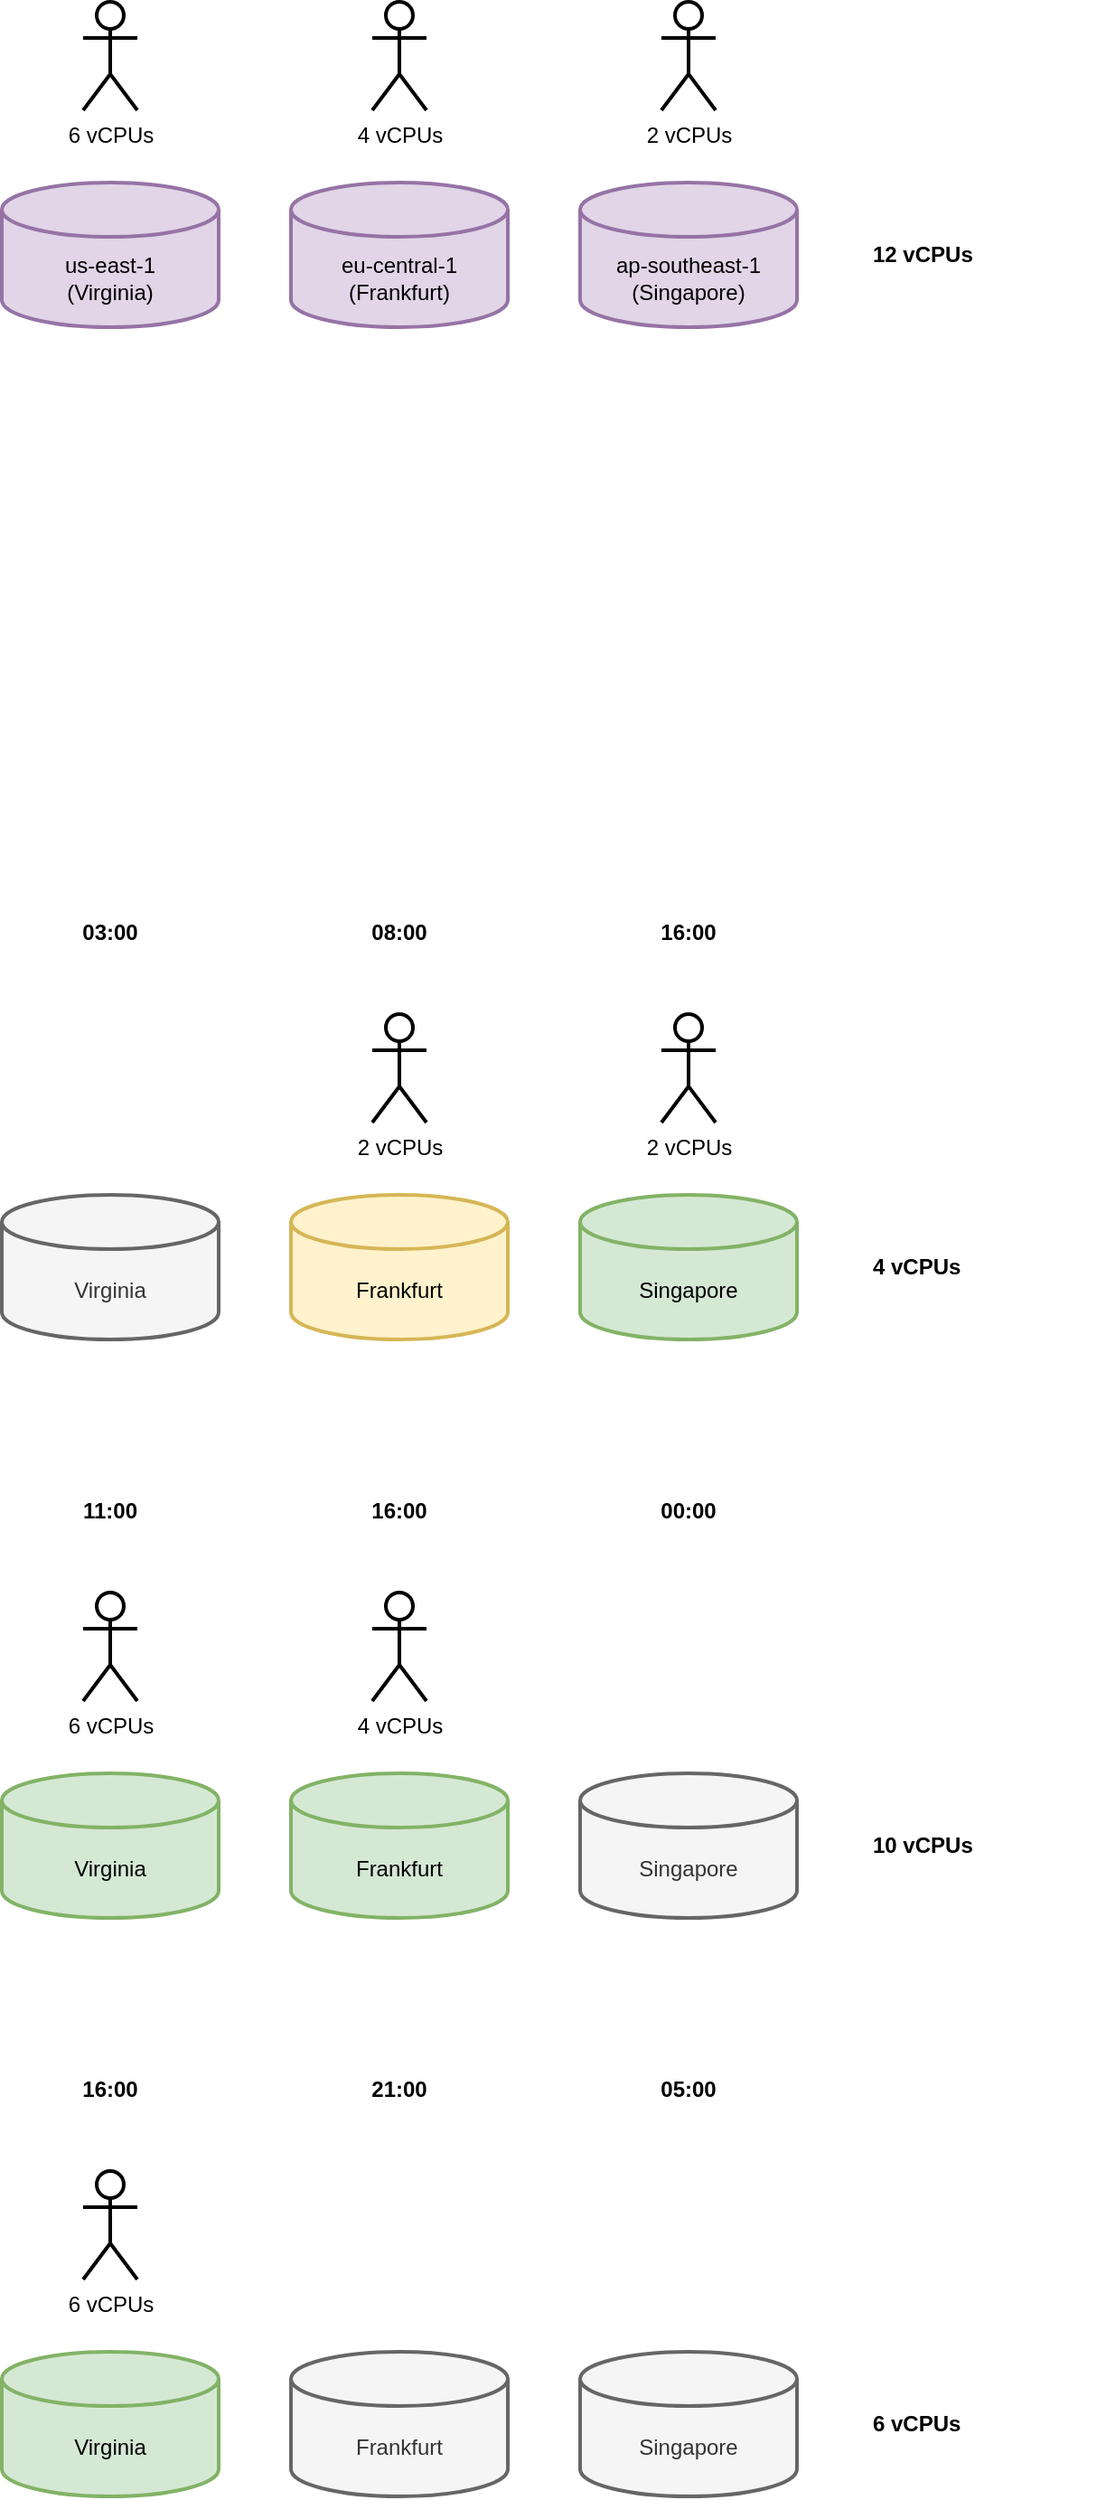 <mxfile>
    <diagram id="egCJQXx5akYZ2FTzE-84" name="Page-1">
        <mxGraphModel dx="853" dy="1656" grid="1" gridSize="10" guides="1" tooltips="1" connect="1" arrows="1" fold="1" page="0" pageScale="1" pageWidth="827" pageHeight="1169" math="0" shadow="0">
            <root>
                <mxCell id="0"/>
                <mxCell id="1" parent="0"/>
                <mxCell id="3" value="Virginia" style="shape=cylinder3;whiteSpace=wrap;html=1;boundedLbl=1;backgroundOutline=1;size=15;strokeWidth=2;fillColor=#f5f5f5;strokeColor=#666666;fontColor=#333333;" parent="1" vertex="1">
                    <mxGeometry x="120" y="240" width="120" height="80" as="geometry"/>
                </mxCell>
                <mxCell id="4" value="Frankfurt" style="shape=cylinder3;whiteSpace=wrap;html=1;boundedLbl=1;backgroundOutline=1;size=15;strokeWidth=2;fillColor=#fff2cc;strokeColor=#d6b656;" parent="1" vertex="1">
                    <mxGeometry x="280" y="240" width="120" height="80" as="geometry"/>
                </mxCell>
                <mxCell id="5" value="Singapore" style="shape=cylinder3;whiteSpace=wrap;html=1;boundedLbl=1;backgroundOutline=1;size=15;strokeWidth=2;fillColor=#d5e8d4;strokeColor=#82b366;" parent="1" vertex="1">
                    <mxGeometry x="440" y="240" width="120" height="80" as="geometry"/>
                </mxCell>
                <mxCell id="6" value="&lt;span style=&quot;color: rgb(0, 0, 0); font-family: Helvetica; font-size: 12px; font-style: normal; font-variant-ligatures: normal; font-variant-caps: normal; font-weight: 400; letter-spacing: normal; orphans: 2; text-align: center; text-indent: 0px; text-transform: none; widows: 2; word-spacing: 0px; -webkit-text-stroke-width: 0px; background-color: rgb(255, 255, 255); text-decoration-thickness: initial; text-decoration-style: initial; text-decoration-color: initial; float: none; display: inline !important;&quot;&gt;2 vCPUs&lt;/span&gt;" style="shape=umlActor;verticalLabelPosition=bottom;verticalAlign=top;html=1;outlineConnect=0;strokeWidth=2;" parent="1" vertex="1">
                    <mxGeometry x="485" y="140" width="30" height="60" as="geometry"/>
                </mxCell>
                <mxCell id="10" value="&lt;span style=&quot;color: rgb(0, 0, 0); font-family: Helvetica; font-size: 12px; font-style: normal; font-variant-ligatures: normal; font-variant-caps: normal; font-weight: 400; letter-spacing: normal; orphans: 2; text-align: center; text-indent: 0px; text-transform: none; widows: 2; word-spacing: 0px; -webkit-text-stroke-width: 0px; background-color: rgb(255, 255, 255); text-decoration-thickness: initial; text-decoration-style: initial; text-decoration-color: initial; float: none; display: inline !important;&quot;&gt;2 vCPUs&lt;/span&gt;" style="shape=umlActor;verticalLabelPosition=bottom;verticalAlign=top;html=1;outlineConnect=0;strokeWidth=2;" parent="1" vertex="1">
                    <mxGeometry x="325" y="140" width="30" height="60" as="geometry"/>
                </mxCell>
                <mxCell id="14" value="Virginia" style="shape=cylinder3;whiteSpace=wrap;html=1;boundedLbl=1;backgroundOutline=1;size=15;strokeWidth=2;fillColor=#d5e8d4;strokeColor=#82b366;" parent="1" vertex="1">
                    <mxGeometry x="120" y="560" width="120" height="80" as="geometry"/>
                </mxCell>
                <mxCell id="15" value="Frankfurt" style="shape=cylinder3;whiteSpace=wrap;html=1;boundedLbl=1;backgroundOutline=1;size=15;strokeWidth=2;fillColor=#d5e8d4;strokeColor=#82b366;" parent="1" vertex="1">
                    <mxGeometry x="280" y="560" width="120" height="80" as="geometry"/>
                </mxCell>
                <mxCell id="16" value="Singapore" style="shape=cylinder3;whiteSpace=wrap;html=1;boundedLbl=1;backgroundOutline=1;size=15;strokeWidth=2;fillColor=#f5f5f5;strokeColor=#666666;fontColor=#333333;" parent="1" vertex="1">
                    <mxGeometry x="440" y="560" width="120" height="80" as="geometry"/>
                </mxCell>
                <mxCell id="20" value="&lt;span style=&quot;color: rgb(0, 0, 0); font-family: Helvetica; font-size: 12px; font-style: normal; font-variant-ligatures: normal; font-variant-caps: normal; font-weight: 400; letter-spacing: normal; orphans: 2; text-align: center; text-indent: 0px; text-transform: none; widows: 2; word-spacing: 0px; -webkit-text-stroke-width: 0px; background-color: rgb(255, 255, 255); text-decoration-thickness: initial; text-decoration-style: initial; text-decoration-color: initial; float: none; display: inline !important;&quot;&gt;4 vCPUs&lt;/span&gt;" style="shape=umlActor;verticalLabelPosition=bottom;verticalAlign=top;html=1;outlineConnect=0;strokeWidth=2;" parent="1" vertex="1">
                    <mxGeometry x="325" y="460" width="30" height="60" as="geometry"/>
                </mxCell>
                <mxCell id="22" value="&lt;span style=&quot;color: rgb(0, 0, 0); font-family: Helvetica; font-size: 12px; font-style: normal; font-variant-ligatures: normal; font-variant-caps: normal; font-weight: 400; letter-spacing: normal; orphans: 2; text-align: center; text-indent: 0px; text-transform: none; widows: 2; word-spacing: 0px; -webkit-text-stroke-width: 0px; background-color: rgb(255, 255, 255); text-decoration-thickness: initial; text-decoration-style: initial; text-decoration-color: initial; float: none; display: inline !important;&quot;&gt;6 vCPUs&lt;/span&gt;" style="shape=umlActor;verticalLabelPosition=bottom;verticalAlign=top;html=1;outlineConnect=0;strokeWidth=2;" parent="1" vertex="1">
                    <mxGeometry x="165" y="460" width="30" height="60" as="geometry"/>
                </mxCell>
                <mxCell id="25" value="Virginia" style="shape=cylinder3;whiteSpace=wrap;html=1;boundedLbl=1;backgroundOutline=1;size=15;strokeWidth=2;fillColor=#d5e8d4;strokeColor=#82b366;" parent="1" vertex="1">
                    <mxGeometry x="120" y="880" width="120" height="80" as="geometry"/>
                </mxCell>
                <mxCell id="26" value="Frankfurt" style="shape=cylinder3;whiteSpace=wrap;html=1;boundedLbl=1;backgroundOutline=1;size=15;strokeWidth=2;fillColor=#f5f5f5;strokeColor=#666666;fontColor=#333333;" parent="1" vertex="1">
                    <mxGeometry x="280" y="880" width="120" height="80" as="geometry"/>
                </mxCell>
                <mxCell id="27" value="Singapore" style="shape=cylinder3;whiteSpace=wrap;html=1;boundedLbl=1;backgroundOutline=1;size=15;strokeWidth=2;fillColor=#f5f5f5;strokeColor=#666666;fontColor=#333333;" parent="1" vertex="1">
                    <mxGeometry x="440" y="880" width="120" height="80" as="geometry"/>
                </mxCell>
                <mxCell id="31" value="&lt;span style=&quot;color: rgb(0, 0, 0); font-family: Helvetica; font-size: 12px; font-style: normal; font-variant-ligatures: normal; font-variant-caps: normal; font-weight: 400; letter-spacing: normal; orphans: 2; text-align: center; text-indent: 0px; text-transform: none; widows: 2; word-spacing: 0px; -webkit-text-stroke-width: 0px; background-color: rgb(255, 255, 255); text-decoration-thickness: initial; text-decoration-style: initial; text-decoration-color: initial; float: none; display: inline !important;&quot;&gt;6 vCPUs&lt;/span&gt;" style="shape=umlActor;verticalLabelPosition=bottom;verticalAlign=top;html=1;outlineConnect=0;strokeWidth=2;" parent="1" vertex="1">
                    <mxGeometry x="165" y="780" width="30" height="60" as="geometry"/>
                </mxCell>
                <mxCell id="35" value="16:00" style="text;html=1;strokeColor=none;fillColor=none;align=center;verticalAlign=middle;whiteSpace=wrap;rounded=0;strokeWidth=2;fontStyle=1" parent="1" vertex="1">
                    <mxGeometry x="470" y="80" width="60" height="30" as="geometry"/>
                </mxCell>
                <mxCell id="36" value="08:00" style="text;html=1;strokeColor=none;fillColor=none;align=center;verticalAlign=middle;whiteSpace=wrap;rounded=0;strokeWidth=2;fontStyle=1" parent="1" vertex="1">
                    <mxGeometry x="310" y="80" width="60" height="30" as="geometry"/>
                </mxCell>
                <mxCell id="37" value="03:00" style="text;html=1;strokeColor=none;fillColor=none;align=center;verticalAlign=middle;whiteSpace=wrap;rounded=0;strokeWidth=2;fontStyle=1" parent="1" vertex="1">
                    <mxGeometry x="150" y="80" width="60" height="30" as="geometry"/>
                </mxCell>
                <mxCell id="39" value="16:00" style="text;html=1;strokeColor=none;fillColor=none;align=center;verticalAlign=middle;whiteSpace=wrap;rounded=0;strokeWidth=2;fontStyle=1" parent="1" vertex="1">
                    <mxGeometry x="310" y="400" width="60" height="30" as="geometry"/>
                </mxCell>
                <mxCell id="40" value="11:00" style="text;html=1;strokeColor=none;fillColor=none;align=center;verticalAlign=middle;whiteSpace=wrap;rounded=0;strokeWidth=2;fontStyle=1" parent="1" vertex="1">
                    <mxGeometry x="150" y="400" width="60" height="30" as="geometry"/>
                </mxCell>
                <mxCell id="41" value="00:00" style="text;html=1;strokeColor=none;fillColor=none;align=center;verticalAlign=middle;whiteSpace=wrap;rounded=0;strokeWidth=2;fontStyle=1" parent="1" vertex="1">
                    <mxGeometry x="470" y="400" width="60" height="30" as="geometry"/>
                </mxCell>
                <mxCell id="43" value="21:00" style="text;html=1;strokeColor=none;fillColor=none;align=center;verticalAlign=middle;whiteSpace=wrap;rounded=0;strokeWidth=2;fontStyle=1" parent="1" vertex="1">
                    <mxGeometry x="310" y="720" width="60" height="30" as="geometry"/>
                </mxCell>
                <mxCell id="44" value="16:00" style="text;html=1;strokeColor=none;fillColor=none;align=center;verticalAlign=middle;whiteSpace=wrap;rounded=0;strokeWidth=2;fontStyle=1" parent="1" vertex="1">
                    <mxGeometry x="150" y="720" width="60" height="30" as="geometry"/>
                </mxCell>
                <mxCell id="45" value="05:00" style="text;html=1;strokeColor=none;fillColor=none;align=center;verticalAlign=middle;whiteSpace=wrap;rounded=0;strokeWidth=2;fontStyle=1" parent="1" vertex="1">
                    <mxGeometry x="470" y="720" width="60" height="30" as="geometry"/>
                </mxCell>
                <mxCell id="46" value="4 vCPUs" style="text;html=1;strokeColor=none;fillColor=none;align=left;verticalAlign=middle;whiteSpace=wrap;rounded=0;strokeWidth=2;fontStyle=1" parent="1" vertex="1">
                    <mxGeometry x="600" y="265" width="130" height="30" as="geometry"/>
                </mxCell>
                <mxCell id="50" value="10 vCPUs" style="text;html=1;strokeColor=none;fillColor=none;align=left;verticalAlign=middle;whiteSpace=wrap;rounded=0;strokeWidth=2;fontStyle=1" parent="1" vertex="1">
                    <mxGeometry x="600" y="585" width="130" height="30" as="geometry"/>
                </mxCell>
                <mxCell id="51" value="6 vCPUs" style="text;html=1;strokeColor=none;fillColor=none;align=left;verticalAlign=middle;whiteSpace=wrap;rounded=0;strokeWidth=2;fontStyle=1" parent="1" vertex="1">
                    <mxGeometry x="600" y="905" width="130" height="30" as="geometry"/>
                </mxCell>
                <mxCell id="52" value="&lt;div&gt;us-east-1&lt;/div&gt;(Virginia)" style="shape=cylinder3;whiteSpace=wrap;html=1;boundedLbl=1;backgroundOutline=1;size=15;strokeWidth=2;fillColor=#e1d5e7;strokeColor=#9673a6;" vertex="1" parent="1">
                    <mxGeometry x="120" y="-320" width="120" height="80" as="geometry"/>
                </mxCell>
                <mxCell id="53" value="&lt;div&gt;eu-central-1&lt;/div&gt;(Frankfurt)" style="shape=cylinder3;whiteSpace=wrap;html=1;boundedLbl=1;backgroundOutline=1;size=15;strokeWidth=2;fillColor=#e1d5e7;strokeColor=#9673a6;" vertex="1" parent="1">
                    <mxGeometry x="280" y="-320" width="120" height="80" as="geometry"/>
                </mxCell>
                <mxCell id="54" value="&lt;div&gt;ap-southeast-1&lt;/div&gt;(Singapore)" style="shape=cylinder3;whiteSpace=wrap;html=1;boundedLbl=1;backgroundOutline=1;size=15;strokeWidth=2;fillColor=#e1d5e7;strokeColor=#9673a6;" vertex="1" parent="1">
                    <mxGeometry x="440" y="-320" width="120" height="80" as="geometry"/>
                </mxCell>
                <mxCell id="55" value="&lt;span style=&quot;color: rgb(0, 0, 0); font-family: Helvetica; font-size: 12px; font-style: normal; font-variant-ligatures: normal; font-variant-caps: normal; font-weight: 400; letter-spacing: normal; orphans: 2; text-align: center; text-indent: 0px; text-transform: none; widows: 2; word-spacing: 0px; -webkit-text-stroke-width: 0px; background-color: rgb(255, 255, 255); text-decoration-thickness: initial; text-decoration-style: initial; text-decoration-color: initial; float: none; display: inline !important;&quot;&gt;2 vCPUs&lt;/span&gt;" style="shape=umlActor;verticalLabelPosition=bottom;verticalAlign=top;html=1;outlineConnect=0;strokeWidth=2;" vertex="1" parent="1">
                    <mxGeometry x="485" y="-420" width="30" height="60" as="geometry"/>
                </mxCell>
                <mxCell id="56" value="&lt;span style=&quot;color: rgb(0, 0, 0); font-family: Helvetica; font-size: 12px; font-style: normal; font-variant-ligatures: normal; font-variant-caps: normal; font-weight: 400; letter-spacing: normal; orphans: 2; text-align: center; text-indent: 0px; text-transform: none; widows: 2; word-spacing: 0px; -webkit-text-stroke-width: 0px; background-color: rgb(255, 255, 255); text-decoration-thickness: initial; text-decoration-style: initial; text-decoration-color: initial; float: none; display: inline !important;&quot;&gt;4 vCPUs&lt;/span&gt;" style="shape=umlActor;verticalLabelPosition=bottom;verticalAlign=top;html=1;outlineConnect=0;strokeWidth=2;" vertex="1" parent="1">
                    <mxGeometry x="325" y="-420" width="30" height="60" as="geometry"/>
                </mxCell>
                <mxCell id="57" value="&lt;span style=&quot;color: rgb(0, 0, 0); font-family: Helvetica; font-size: 12px; font-style: normal; font-variant-ligatures: normal; font-variant-caps: normal; font-weight: 400; letter-spacing: normal; orphans: 2; text-align: center; text-indent: 0px; text-transform: none; widows: 2; word-spacing: 0px; -webkit-text-stroke-width: 0px; background-color: rgb(255, 255, 255); text-decoration-thickness: initial; text-decoration-style: initial; text-decoration-color: initial; float: none; display: inline !important;&quot;&gt;6 vCPUs&lt;/span&gt;" style="shape=umlActor;verticalLabelPosition=bottom;verticalAlign=top;html=1;outlineConnect=0;strokeWidth=2;" vertex="1" parent="1">
                    <mxGeometry x="165" y="-420" width="30" height="60" as="geometry"/>
                </mxCell>
                <mxCell id="58" value="12 vCPUs" style="text;html=1;strokeColor=none;fillColor=none;align=left;verticalAlign=middle;whiteSpace=wrap;rounded=0;strokeWidth=2;fontStyle=1" vertex="1" parent="1">
                    <mxGeometry x="600" y="-295" width="130" height="30" as="geometry"/>
                </mxCell>
            </root>
        </mxGraphModel>
    </diagram>
</mxfile>